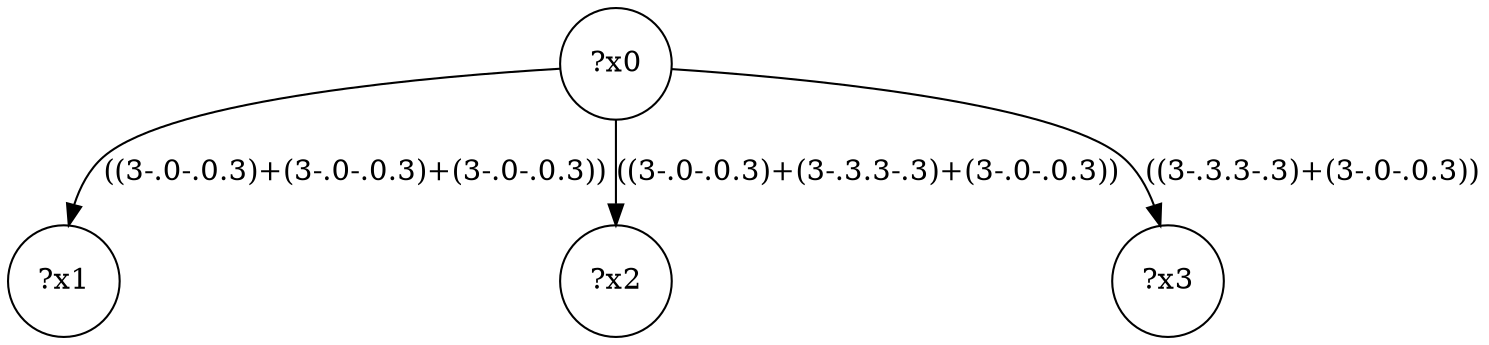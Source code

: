 digraph g {
	x0 [shape=circle, label="?x0"];
	x1 [shape=circle, label="?x1"];
	x0 -> x1 [label="((3-.0-.0.3)+(3-.0-.0.3)+(3-.0-.0.3))"];
	x2 [shape=circle, label="?x2"];
	x0 -> x2 [label="((3-.0-.0.3)+(3-.3.3-.3)+(3-.0-.0.3))"];
	x3 [shape=circle, label="?x3"];
	x0 -> x3 [label="((3-.3.3-.3)+(3-.0-.0.3))"];
}
